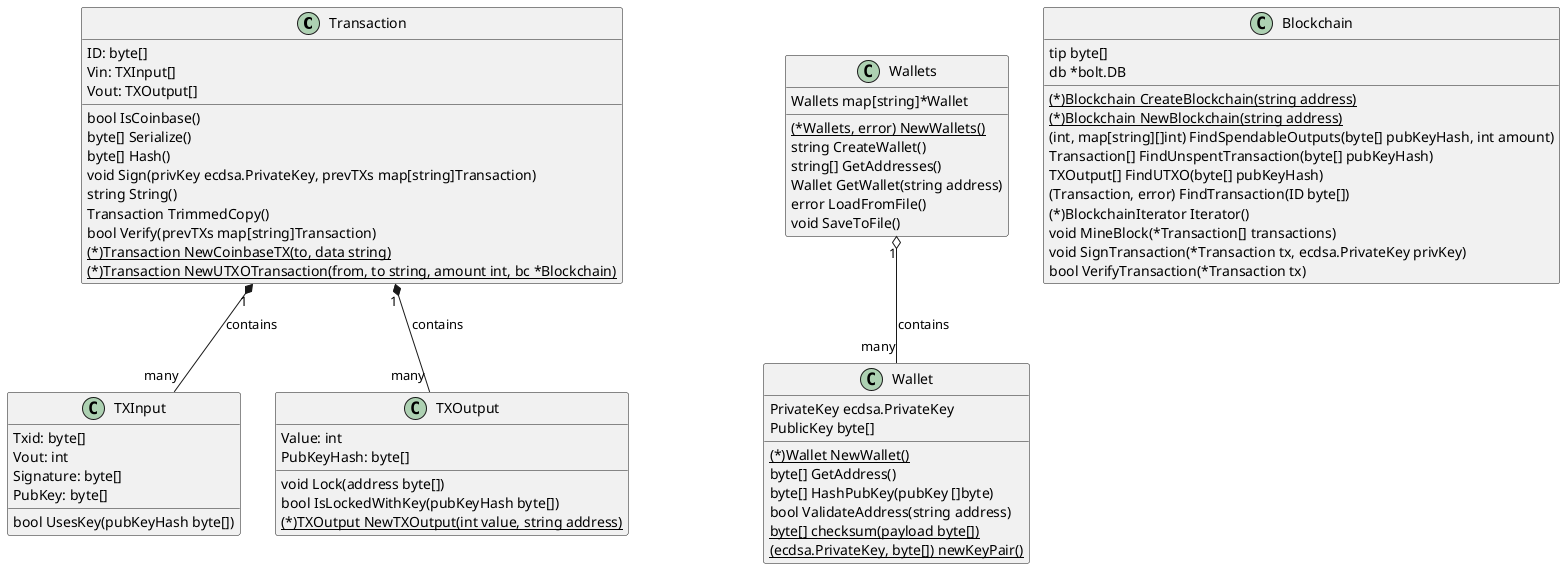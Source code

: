 @startuml
class Transaction {
	ID: byte[]
	Vin: TXInput[]
	Vout: TXOutput[]
	bool IsCoinbase()
	byte[] Serialize()
	byte[] Hash()
	void Sign(privKey ecdsa.PrivateKey, prevTXs map[string]Transaction)
	string String()
	Transaction TrimmedCopy()
	bool Verify(prevTXs map[string]Transaction)
	{static} (*)Transaction NewCoinbaseTX(to, data string)
	{static} (*)Transaction NewUTXOTransaction(from, to string, amount int, bc *Blockchain)
}
class TXInput {
	Txid: byte[]
	Vout: int
	Signature: byte[]
	PubKey: byte[]
	bool UsesKey(pubKeyHash byte[])
}
class TXOutput {
	Value: int
	PubKeyHash: byte[]
	void Lock(address byte[])
	bool IsLockedWithKey(pubKeyHash byte[])
	{static} (*)TXOutput NewTXOutput(int value, string address)
}
class Wallets {
	Wallets map[string]*Wallet
	{static} (*Wallets, error) NewWallets()
	string CreateWallet()
	string[] GetAddresses()
	Wallet GetWallet(string address)
	error LoadFromFile()
	void SaveToFile()
}
class Wallet {
	PrivateKey ecdsa.PrivateKey
	PublicKey byte[]
	{static} (*)Wallet NewWallet()
	byte[] GetAddress()
	byte[] HashPubKey(pubKey []byte)
	bool ValidateAddress(string address)
	{static} byte[] checksum(payload byte[])
	{static} (ecdsa.PrivateKey, byte[]) newKeyPair()
}
class Blockchain {
	tip byte[]
	db *bolt.DB
	{static} (*)Blockchain CreateBlockchain(string address)
	{static} (*)Blockchain NewBlockchain(string address)
	(int, map[string][]int) FindSpendableOutputs(byte[] pubKeyHash, int amount)
	Transaction[] FindUnspentTransaction(byte[] pubKeyHash)
	TXOutput[] FindUTXO(byte[] pubKeyHash)
	(Transaction, error) FindTransaction(ID byte[])
	(*)BlockchainIterator Iterator()
	void MineBlock(*Transaction[] transactions)
	void SignTransaction(*Transaction tx, ecdsa.PrivateKey privKey)
	bool VerifyTransaction(*Transaction tx)
}
Transaction "1" *-- "many" TXInput : contains
Transaction "1" *-- "many" TXOutput : contains
Wallets "1" o-- "many" Wallet : contains
@enduml